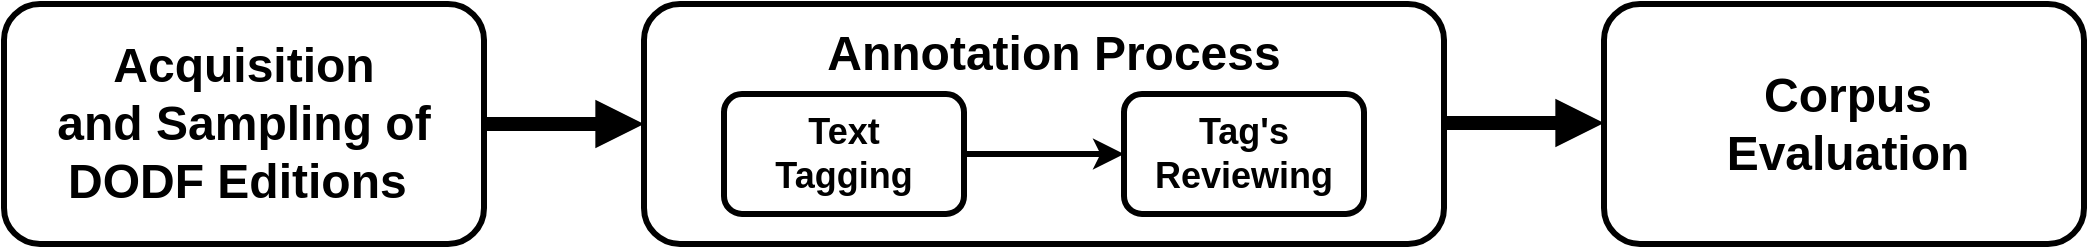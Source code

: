 <mxfile version="21.6.9" type="github">
  <diagram id="C5RBs43oDa-KdzZeNtuy" name="Page-1">
    <mxGraphModel dx="2189" dy="1915" grid="1" gridSize="10" guides="1" tooltips="1" connect="1" arrows="1" fold="1" page="1" pageScale="1" pageWidth="827" pageHeight="1169" math="0" shadow="0">
      <root>
        <mxCell id="WIyWlLk6GJQsqaUBKTNV-0" />
        <mxCell id="WIyWlLk6GJQsqaUBKTNV-1" parent="WIyWlLk6GJQsqaUBKTNV-0" />
        <mxCell id="R34Hh0Bk2r7J_QW1c8ME-7" value="" style="endArrow=block;html=1;rounded=0;strokeWidth=7;fontSize=28;endFill=1;exitX=1;exitY=0.5;exitDx=0;exitDy=0;entryX=0;entryY=0.5;entryDx=0;entryDy=0;" parent="WIyWlLk6GJQsqaUBKTNV-1" source="Wyzwz21-6LkhjTdQ_Vwk-0" target="Wyzwz21-6LkhjTdQ_Vwk-2" edge="1">
          <mxGeometry width="50" height="50" relative="1" as="geometry">
            <mxPoint x="270" y="-240.5" as="sourcePoint" />
            <mxPoint x="350" y="-240.5" as="targetPoint" />
          </mxGeometry>
        </mxCell>
        <mxCell id="Wyzwz21-6LkhjTdQ_Vwk-0" value="" style="rounded=1;whiteSpace=wrap;html=1;strokeWidth=3;" parent="WIyWlLk6GJQsqaUBKTNV-1" vertex="1">
          <mxGeometry y="-320" width="240" height="120" as="geometry" />
        </mxCell>
        <mxCell id="Wyzwz21-6LkhjTdQ_Vwk-1" value="Acquisition&lt;br style=&quot;font-size: 24px;&quot;&gt;and Sampling of DODF Editions&amp;nbsp;" style="text;html=1;strokeColor=none;fillColor=none;align=center;verticalAlign=middle;whiteSpace=wrap;rounded=0;strokeWidth=6;fontSize=24;fontStyle=1" parent="WIyWlLk6GJQsqaUBKTNV-1" vertex="1">
          <mxGeometry x="20" y="-275" width="200" height="30" as="geometry" />
        </mxCell>
        <mxCell id="Wyzwz21-6LkhjTdQ_Vwk-2" value="" style="rounded=1;whiteSpace=wrap;html=1;strokeWidth=3;" parent="WIyWlLk6GJQsqaUBKTNV-1" vertex="1">
          <mxGeometry x="320" y="-320" width="400" height="120" as="geometry" />
        </mxCell>
        <mxCell id="Wyzwz21-6LkhjTdQ_Vwk-3" value="Annotation Process" style="text;html=1;strokeColor=none;fillColor=none;align=center;verticalAlign=middle;whiteSpace=wrap;rounded=0;strokeWidth=6;fontSize=24;fontStyle=1" parent="WIyWlLk6GJQsqaUBKTNV-1" vertex="1">
          <mxGeometry x="390" y="-310" width="270" height="30" as="geometry" />
        </mxCell>
        <mxCell id="Wyzwz21-6LkhjTdQ_Vwk-4" value="" style="rounded=1;whiteSpace=wrap;html=1;strokeWidth=3;" parent="WIyWlLk6GJQsqaUBKTNV-1" vertex="1">
          <mxGeometry x="800" y="-320" width="240" height="120" as="geometry" />
        </mxCell>
        <mxCell id="Wyzwz21-6LkhjTdQ_Vwk-5" value="Corpus Evaluation" style="text;html=1;strokeColor=none;fillColor=none;align=center;verticalAlign=middle;whiteSpace=wrap;rounded=0;strokeWidth=6;fontSize=24;fontStyle=1" parent="WIyWlLk6GJQsqaUBKTNV-1" vertex="1">
          <mxGeometry x="827" y="-275" width="190" height="30" as="geometry" />
        </mxCell>
        <mxCell id="Wyzwz21-6LkhjTdQ_Vwk-16" value="" style="endArrow=block;html=1;rounded=0;strokeWidth=7;fontSize=28;endFill=1;" parent="WIyWlLk6GJQsqaUBKTNV-1" edge="1">
          <mxGeometry width="50" height="50" relative="1" as="geometry">
            <mxPoint x="720" y="-260.5" as="sourcePoint" />
            <mxPoint x="800" y="-260.5" as="targetPoint" />
          </mxGeometry>
        </mxCell>
        <mxCell id="Wyzwz21-6LkhjTdQ_Vwk-42" style="edgeStyle=orthogonalEdgeStyle;rounded=0;orthogonalLoop=1;jettySize=auto;html=1;entryX=0;entryY=0.5;entryDx=0;entryDy=0;fontSize=18;strokeWidth=3;" parent="WIyWlLk6GJQsqaUBKTNV-1" source="Wyzwz21-6LkhjTdQ_Vwk-38" target="Wyzwz21-6LkhjTdQ_Vwk-40" edge="1">
          <mxGeometry relative="1" as="geometry" />
        </mxCell>
        <mxCell id="Wyzwz21-6LkhjTdQ_Vwk-38" value="Text&lt;br style=&quot;font-size: 18px;&quot;&gt;Tagging" style="rounded=1;whiteSpace=wrap;html=1;strokeWidth=3;fontSize=18;fontStyle=1" parent="WIyWlLk6GJQsqaUBKTNV-1" vertex="1">
          <mxGeometry x="360" y="-275" width="120" height="60" as="geometry" />
        </mxCell>
        <mxCell id="Wyzwz21-6LkhjTdQ_Vwk-40" value="Tag&#39;s&lt;br style=&quot;font-size: 18px;&quot;&gt;Reviewing" style="rounded=1;whiteSpace=wrap;html=1;strokeWidth=3;fontSize=18;fontStyle=1" parent="WIyWlLk6GJQsqaUBKTNV-1" vertex="1">
          <mxGeometry x="560" y="-275" width="120" height="60" as="geometry" />
        </mxCell>
      </root>
    </mxGraphModel>
  </diagram>
</mxfile>
